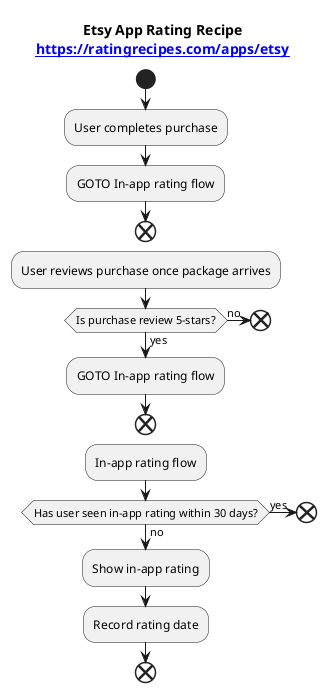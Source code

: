 @startuml

title Etsy App Rating Recipe\n[[https://ratingrecipes.com/apps/etsy]]

start

:User completes purchase;
:GOTO In-app rating flow;
end

:User reviews purchase once package arrives;
if (Is purchase review 5-stars?) then (yes)
    :GOTO In-app rating flow;
    end
else (no)
    end
endif

:In-app rating flow;
if (Has user seen in-app rating within 30 days?) then (yes)
    end
else (no)
    :Show in-app rating;
    :Record rating date;
    end
endif

@enduml

